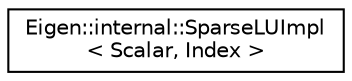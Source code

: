 digraph "Graphical Class Hierarchy"
{
  edge [fontname="Helvetica",fontsize="10",labelfontname="Helvetica",labelfontsize="10"];
  node [fontname="Helvetica",fontsize="10",shape=record];
  rankdir="LR";
  Node1 [label="Eigen::internal::SparseLUImpl\l\< Scalar, Index \>",height=0.2,width=0.4,color="black", fillcolor="white", style="filled",URL="$class_eigen_1_1internal_1_1_sparse_l_u_impl.html"];
}
